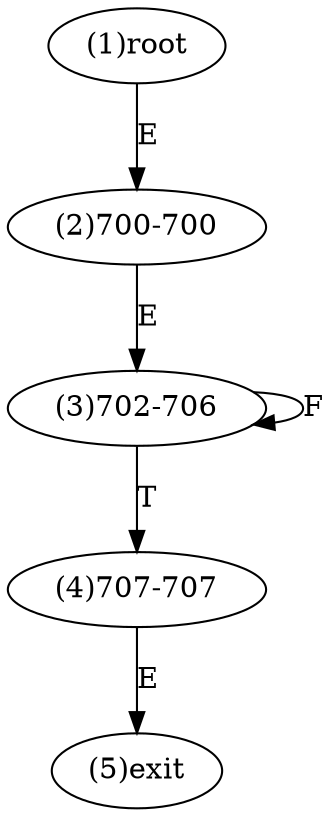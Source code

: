 digraph "" { 
1[ label="(1)root"];
2[ label="(2)700-700"];
3[ label="(3)702-706"];
4[ label="(4)707-707"];
5[ label="(5)exit"];
1->2[ label="E"];
2->3[ label="E"];
3->3[ label="F"];
3->4[ label="T"];
4->5[ label="E"];
}